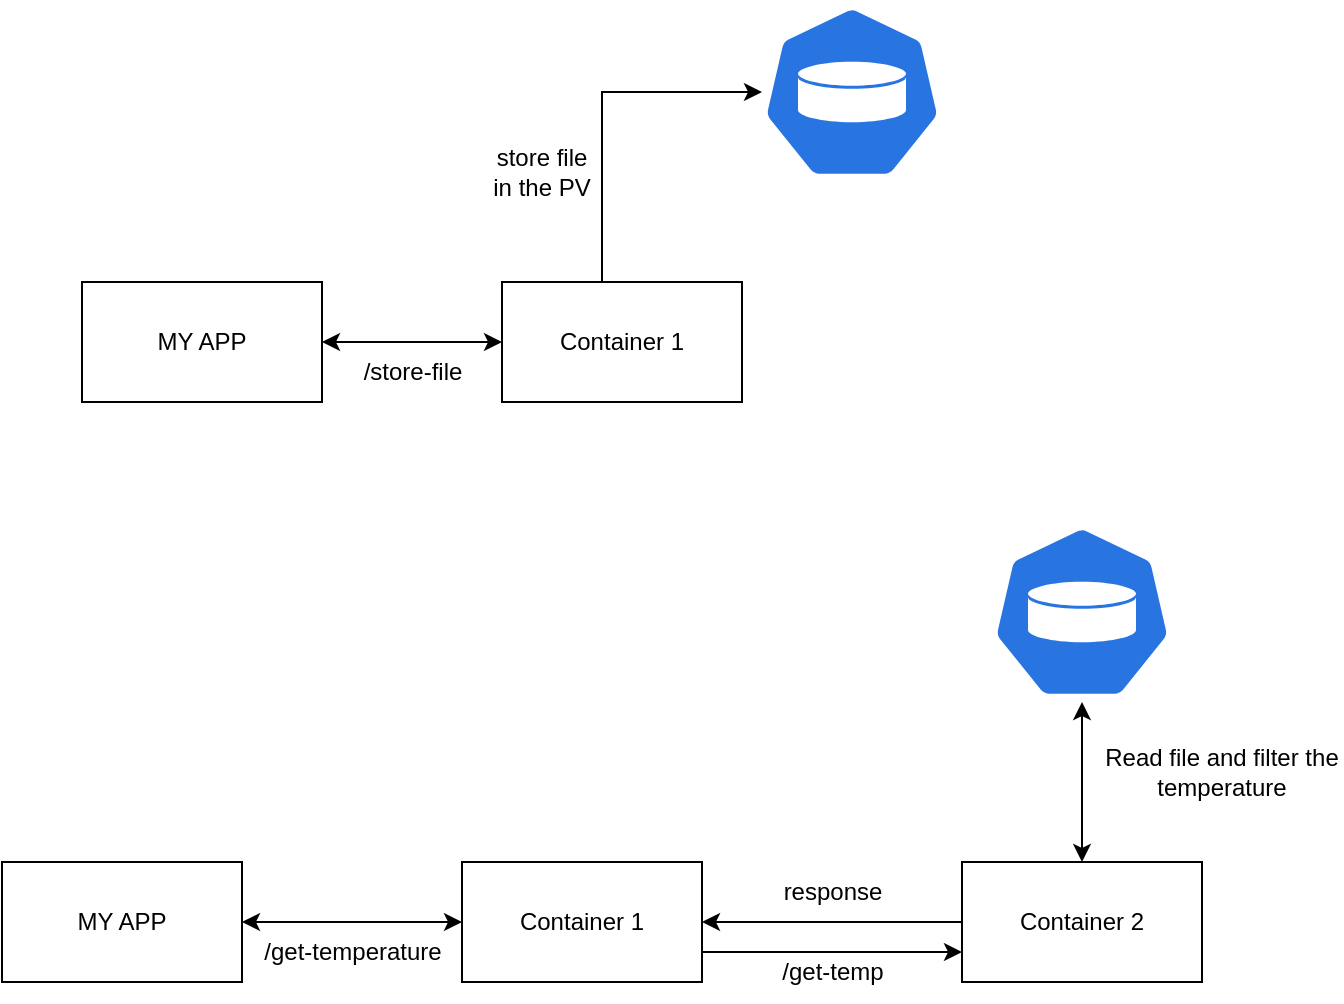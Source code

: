 <mxfile version="21.6.8" type="github">
  <diagram name="Page-1" id="fEA3D3u9Bvl39R5_udzE">
    <mxGraphModel dx="1189" dy="771" grid="1" gridSize="10" guides="1" tooltips="1" connect="1" arrows="1" fold="1" page="1" pageScale="1" pageWidth="850" pageHeight="1100" math="0" shadow="0">
      <root>
        <mxCell id="0" />
        <mxCell id="1" parent="0" />
        <mxCell id="XxELd32nO00j1UztRw8B-7" style="edgeStyle=orthogonalEdgeStyle;rounded=0;orthogonalLoop=1;jettySize=auto;html=1;" edge="1" parent="1" source="XxELd32nO00j1UztRw8B-1" target="XxELd32nO00j1UztRw8B-3">
          <mxGeometry relative="1" as="geometry">
            <Array as="points">
              <mxPoint x="340" y="115" />
            </Array>
          </mxGeometry>
        </mxCell>
        <mxCell id="XxELd32nO00j1UztRw8B-1" value="Container 1" style="rounded=0;whiteSpace=wrap;html=1;" vertex="1" parent="1">
          <mxGeometry x="290" y="210" width="120" height="60" as="geometry" />
        </mxCell>
        <mxCell id="XxELd32nO00j1UztRw8B-3" value="" style="sketch=0;html=1;dashed=0;whitespace=wrap;fillColor=#2875E2;strokeColor=#ffffff;points=[[0.005,0.63,0],[0.1,0.2,0],[0.9,0.2,0],[0.5,0,0],[0.995,0.63,0],[0.72,0.99,0],[0.5,1,0],[0.28,0.99,0]];verticalLabelPosition=bottom;align=center;verticalAlign=top;shape=mxgraph.kubernetes.icon;prIcon=pv" vertex="1" parent="1">
          <mxGeometry x="420" y="70" width="90" height="90" as="geometry" />
        </mxCell>
        <mxCell id="XxELd32nO00j1UztRw8B-5" style="edgeStyle=orthogonalEdgeStyle;rounded=0;orthogonalLoop=1;jettySize=auto;html=1;startArrow=classic;startFill=1;" edge="1" parent="1" source="XxELd32nO00j1UztRw8B-4" target="XxELd32nO00j1UztRw8B-1">
          <mxGeometry relative="1" as="geometry" />
        </mxCell>
        <mxCell id="XxELd32nO00j1UztRw8B-4" value="MY APP" style="rounded=0;whiteSpace=wrap;html=1;" vertex="1" parent="1">
          <mxGeometry x="80" y="210" width="120" height="60" as="geometry" />
        </mxCell>
        <mxCell id="XxELd32nO00j1UztRw8B-6" value="/store-file" style="text;html=1;align=center;verticalAlign=middle;resizable=0;points=[];autosize=1;strokeColor=none;fillColor=none;" vertex="1" parent="1">
          <mxGeometry x="210" y="240" width="70" height="30" as="geometry" />
        </mxCell>
        <mxCell id="XxELd32nO00j1UztRw8B-8" value="store file in the PV" style="text;html=1;strokeColor=none;fillColor=none;align=center;verticalAlign=middle;whiteSpace=wrap;rounded=0;" vertex="1" parent="1">
          <mxGeometry x="280" y="140" width="60" height="30" as="geometry" />
        </mxCell>
        <mxCell id="XxELd32nO00j1UztRw8B-22" style="edgeStyle=orthogonalEdgeStyle;rounded=0;orthogonalLoop=1;jettySize=auto;html=1;entryX=0;entryY=0.75;entryDx=0;entryDy=0;" edge="1" parent="1" source="XxELd32nO00j1UztRw8B-10" target="XxELd32nO00j1UztRw8B-11">
          <mxGeometry relative="1" as="geometry">
            <Array as="points">
              <mxPoint x="420" y="545" />
              <mxPoint x="420" y="545" />
            </Array>
          </mxGeometry>
        </mxCell>
        <mxCell id="XxELd32nO00j1UztRw8B-10" value="Container 1" style="rounded=0;whiteSpace=wrap;html=1;" vertex="1" parent="1">
          <mxGeometry x="270" y="500" width="120" height="60" as="geometry" />
        </mxCell>
        <mxCell id="XxELd32nO00j1UztRw8B-19" style="edgeStyle=orthogonalEdgeStyle;rounded=0;orthogonalLoop=1;jettySize=auto;html=1;entryX=0.5;entryY=1;entryDx=0;entryDy=0;entryPerimeter=0;startArrow=classic;startFill=1;" edge="1" parent="1" source="XxELd32nO00j1UztRw8B-11" target="XxELd32nO00j1UztRw8B-12">
          <mxGeometry relative="1" as="geometry" />
        </mxCell>
        <mxCell id="XxELd32nO00j1UztRw8B-23" style="edgeStyle=orthogonalEdgeStyle;rounded=0;orthogonalLoop=1;jettySize=auto;html=1;entryX=1;entryY=0.5;entryDx=0;entryDy=0;" edge="1" parent="1" source="XxELd32nO00j1UztRw8B-11" target="XxELd32nO00j1UztRw8B-10">
          <mxGeometry relative="1" as="geometry" />
        </mxCell>
        <mxCell id="XxELd32nO00j1UztRw8B-11" value="Container 2" style="rounded=0;whiteSpace=wrap;html=1;" vertex="1" parent="1">
          <mxGeometry x="520" y="500" width="120" height="60" as="geometry" />
        </mxCell>
        <mxCell id="XxELd32nO00j1UztRw8B-12" value="" style="sketch=0;html=1;dashed=0;whitespace=wrap;fillColor=#2875E2;strokeColor=#ffffff;points=[[0.005,0.63,0],[0.1,0.2,0],[0.9,0.2,0],[0.5,0,0],[0.995,0.63,0],[0.72,0.99,0],[0.5,1,0],[0.28,0.99,0]];verticalLabelPosition=bottom;align=center;verticalAlign=top;shape=mxgraph.kubernetes.icon;prIcon=pv" vertex="1" parent="1">
          <mxGeometry x="535" y="330" width="90" height="90" as="geometry" />
        </mxCell>
        <mxCell id="XxELd32nO00j1UztRw8B-13" style="edgeStyle=orthogonalEdgeStyle;rounded=0;orthogonalLoop=1;jettySize=auto;html=1;entryX=0;entryY=0.5;entryDx=0;entryDy=0;startArrow=classic;startFill=1;" edge="1" parent="1" source="XxELd32nO00j1UztRw8B-14" target="XxELd32nO00j1UztRw8B-10">
          <mxGeometry relative="1" as="geometry">
            <Array as="points">
              <mxPoint x="200" y="530" />
              <mxPoint x="200" y="530" />
            </Array>
          </mxGeometry>
        </mxCell>
        <mxCell id="XxELd32nO00j1UztRw8B-14" value="MY APP" style="rounded=0;whiteSpace=wrap;html=1;" vertex="1" parent="1">
          <mxGeometry x="40" y="500" width="120" height="60" as="geometry" />
        </mxCell>
        <mxCell id="XxELd32nO00j1UztRw8B-15" value="/get-temperature" style="text;html=1;align=center;verticalAlign=middle;resizable=0;points=[];autosize=1;strokeColor=none;fillColor=none;" vertex="1" parent="1">
          <mxGeometry x="160" y="530" width="110" height="30" as="geometry" />
        </mxCell>
        <mxCell id="XxELd32nO00j1UztRw8B-18" value="/get-temp" style="text;html=1;align=center;verticalAlign=middle;resizable=0;points=[];autosize=1;strokeColor=none;fillColor=none;" vertex="1" parent="1">
          <mxGeometry x="420" y="540" width="70" height="30" as="geometry" />
        </mxCell>
        <mxCell id="XxELd32nO00j1UztRw8B-20" value="Read file and filter the temperature" style="text;html=1;strokeColor=none;fillColor=none;align=center;verticalAlign=middle;whiteSpace=wrap;rounded=0;" vertex="1" parent="1">
          <mxGeometry x="590" y="430" width="120" height="50" as="geometry" />
        </mxCell>
        <mxCell id="XxELd32nO00j1UztRw8B-24" value="response" style="text;html=1;align=center;verticalAlign=middle;resizable=0;points=[];autosize=1;strokeColor=none;fillColor=none;" vertex="1" parent="1">
          <mxGeometry x="420" y="500" width="70" height="30" as="geometry" />
        </mxCell>
      </root>
    </mxGraphModel>
  </diagram>
</mxfile>
